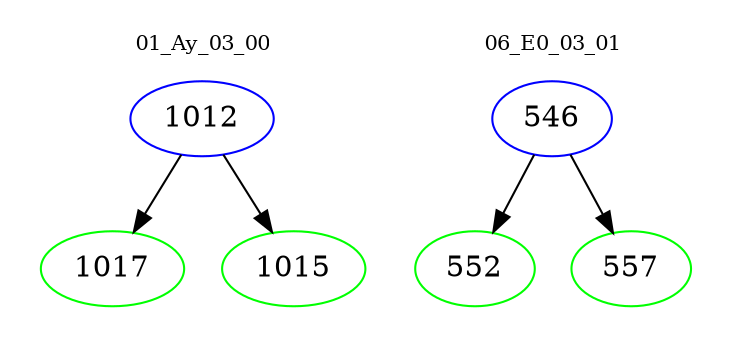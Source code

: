 digraph{
subgraph cluster_0 {
color = white
label = "01_Ay_03_00";
fontsize=10;
T0_1012 [label="1012", color="blue"]
T0_1012 -> T0_1017 [color="black"]
T0_1017 [label="1017", color="green"]
T0_1012 -> T0_1015 [color="black"]
T0_1015 [label="1015", color="green"]
}
subgraph cluster_1 {
color = white
label = "06_E0_03_01";
fontsize=10;
T1_546 [label="546", color="blue"]
T1_546 -> T1_552 [color="black"]
T1_552 [label="552", color="green"]
T1_546 -> T1_557 [color="black"]
T1_557 [label="557", color="green"]
}
}
